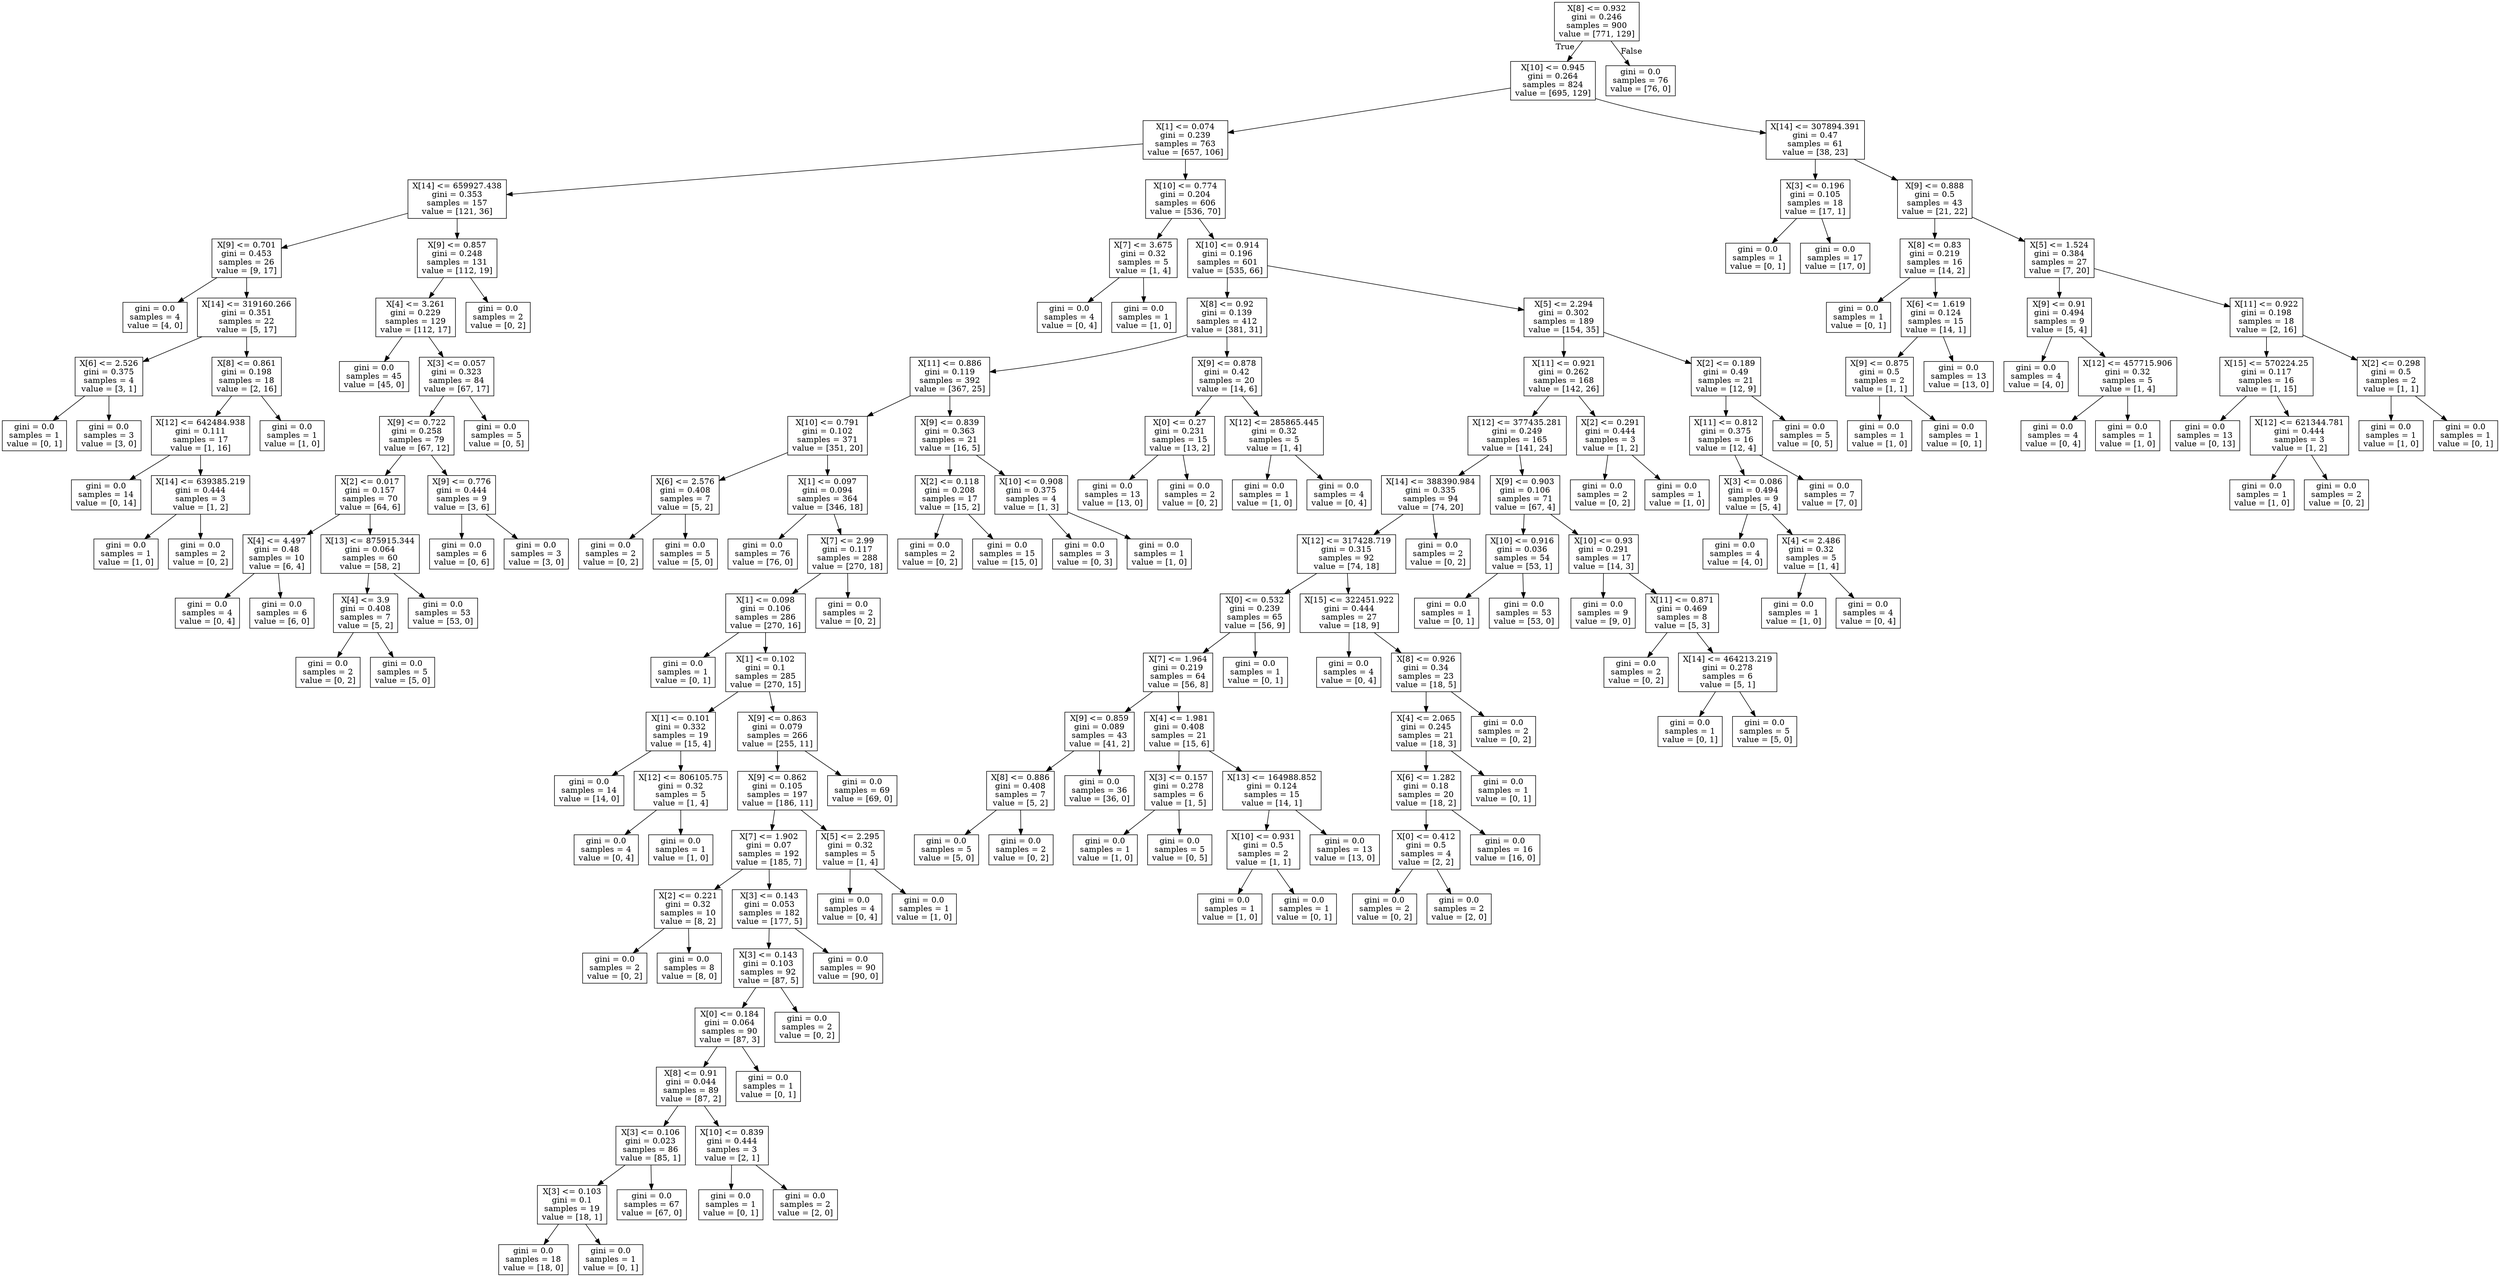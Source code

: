 digraph Tree {
node [shape=box] ;
0 [label="X[8] <= 0.932\ngini = 0.246\nsamples = 900\nvalue = [771, 129]"] ;
1 [label="X[10] <= 0.945\ngini = 0.264\nsamples = 824\nvalue = [695, 129]"] ;
0 -> 1 [labeldistance=2.5, labelangle=45, headlabel="True"] ;
2 [label="X[1] <= 0.074\ngini = 0.239\nsamples = 763\nvalue = [657, 106]"] ;
1 -> 2 ;
3 [label="X[14] <= 659927.438\ngini = 0.353\nsamples = 157\nvalue = [121, 36]"] ;
2 -> 3 ;
4 [label="X[9] <= 0.701\ngini = 0.453\nsamples = 26\nvalue = [9, 17]"] ;
3 -> 4 ;
5 [label="gini = 0.0\nsamples = 4\nvalue = [4, 0]"] ;
4 -> 5 ;
6 [label="X[14] <= 319160.266\ngini = 0.351\nsamples = 22\nvalue = [5, 17]"] ;
4 -> 6 ;
7 [label="X[6] <= 2.526\ngini = 0.375\nsamples = 4\nvalue = [3, 1]"] ;
6 -> 7 ;
8 [label="gini = 0.0\nsamples = 1\nvalue = [0, 1]"] ;
7 -> 8 ;
9 [label="gini = 0.0\nsamples = 3\nvalue = [3, 0]"] ;
7 -> 9 ;
10 [label="X[8] <= 0.861\ngini = 0.198\nsamples = 18\nvalue = [2, 16]"] ;
6 -> 10 ;
11 [label="X[12] <= 642484.938\ngini = 0.111\nsamples = 17\nvalue = [1, 16]"] ;
10 -> 11 ;
12 [label="gini = 0.0\nsamples = 14\nvalue = [0, 14]"] ;
11 -> 12 ;
13 [label="X[14] <= 639385.219\ngini = 0.444\nsamples = 3\nvalue = [1, 2]"] ;
11 -> 13 ;
14 [label="gini = 0.0\nsamples = 1\nvalue = [1, 0]"] ;
13 -> 14 ;
15 [label="gini = 0.0\nsamples = 2\nvalue = [0, 2]"] ;
13 -> 15 ;
16 [label="gini = 0.0\nsamples = 1\nvalue = [1, 0]"] ;
10 -> 16 ;
17 [label="X[9] <= 0.857\ngini = 0.248\nsamples = 131\nvalue = [112, 19]"] ;
3 -> 17 ;
18 [label="X[4] <= 3.261\ngini = 0.229\nsamples = 129\nvalue = [112, 17]"] ;
17 -> 18 ;
19 [label="gini = 0.0\nsamples = 45\nvalue = [45, 0]"] ;
18 -> 19 ;
20 [label="X[3] <= 0.057\ngini = 0.323\nsamples = 84\nvalue = [67, 17]"] ;
18 -> 20 ;
21 [label="X[9] <= 0.722\ngini = 0.258\nsamples = 79\nvalue = [67, 12]"] ;
20 -> 21 ;
22 [label="X[2] <= 0.017\ngini = 0.157\nsamples = 70\nvalue = [64, 6]"] ;
21 -> 22 ;
23 [label="X[4] <= 4.497\ngini = 0.48\nsamples = 10\nvalue = [6, 4]"] ;
22 -> 23 ;
24 [label="gini = 0.0\nsamples = 4\nvalue = [0, 4]"] ;
23 -> 24 ;
25 [label="gini = 0.0\nsamples = 6\nvalue = [6, 0]"] ;
23 -> 25 ;
26 [label="X[13] <= 875915.344\ngini = 0.064\nsamples = 60\nvalue = [58, 2]"] ;
22 -> 26 ;
27 [label="X[4] <= 3.9\ngini = 0.408\nsamples = 7\nvalue = [5, 2]"] ;
26 -> 27 ;
28 [label="gini = 0.0\nsamples = 2\nvalue = [0, 2]"] ;
27 -> 28 ;
29 [label="gini = 0.0\nsamples = 5\nvalue = [5, 0]"] ;
27 -> 29 ;
30 [label="gini = 0.0\nsamples = 53\nvalue = [53, 0]"] ;
26 -> 30 ;
31 [label="X[9] <= 0.776\ngini = 0.444\nsamples = 9\nvalue = [3, 6]"] ;
21 -> 31 ;
32 [label="gini = 0.0\nsamples = 6\nvalue = [0, 6]"] ;
31 -> 32 ;
33 [label="gini = 0.0\nsamples = 3\nvalue = [3, 0]"] ;
31 -> 33 ;
34 [label="gini = 0.0\nsamples = 5\nvalue = [0, 5]"] ;
20 -> 34 ;
35 [label="gini = 0.0\nsamples = 2\nvalue = [0, 2]"] ;
17 -> 35 ;
36 [label="X[10] <= 0.774\ngini = 0.204\nsamples = 606\nvalue = [536, 70]"] ;
2 -> 36 ;
37 [label="X[7] <= 3.675\ngini = 0.32\nsamples = 5\nvalue = [1, 4]"] ;
36 -> 37 ;
38 [label="gini = 0.0\nsamples = 4\nvalue = [0, 4]"] ;
37 -> 38 ;
39 [label="gini = 0.0\nsamples = 1\nvalue = [1, 0]"] ;
37 -> 39 ;
40 [label="X[10] <= 0.914\ngini = 0.196\nsamples = 601\nvalue = [535, 66]"] ;
36 -> 40 ;
41 [label="X[8] <= 0.92\ngini = 0.139\nsamples = 412\nvalue = [381, 31]"] ;
40 -> 41 ;
42 [label="X[11] <= 0.886\ngini = 0.119\nsamples = 392\nvalue = [367, 25]"] ;
41 -> 42 ;
43 [label="X[10] <= 0.791\ngini = 0.102\nsamples = 371\nvalue = [351, 20]"] ;
42 -> 43 ;
44 [label="X[6] <= 2.576\ngini = 0.408\nsamples = 7\nvalue = [5, 2]"] ;
43 -> 44 ;
45 [label="gini = 0.0\nsamples = 2\nvalue = [0, 2]"] ;
44 -> 45 ;
46 [label="gini = 0.0\nsamples = 5\nvalue = [5, 0]"] ;
44 -> 46 ;
47 [label="X[1] <= 0.097\ngini = 0.094\nsamples = 364\nvalue = [346, 18]"] ;
43 -> 47 ;
48 [label="gini = 0.0\nsamples = 76\nvalue = [76, 0]"] ;
47 -> 48 ;
49 [label="X[7] <= 2.99\ngini = 0.117\nsamples = 288\nvalue = [270, 18]"] ;
47 -> 49 ;
50 [label="X[1] <= 0.098\ngini = 0.106\nsamples = 286\nvalue = [270, 16]"] ;
49 -> 50 ;
51 [label="gini = 0.0\nsamples = 1\nvalue = [0, 1]"] ;
50 -> 51 ;
52 [label="X[1] <= 0.102\ngini = 0.1\nsamples = 285\nvalue = [270, 15]"] ;
50 -> 52 ;
53 [label="X[1] <= 0.101\ngini = 0.332\nsamples = 19\nvalue = [15, 4]"] ;
52 -> 53 ;
54 [label="gini = 0.0\nsamples = 14\nvalue = [14, 0]"] ;
53 -> 54 ;
55 [label="X[12] <= 806105.75\ngini = 0.32\nsamples = 5\nvalue = [1, 4]"] ;
53 -> 55 ;
56 [label="gini = 0.0\nsamples = 4\nvalue = [0, 4]"] ;
55 -> 56 ;
57 [label="gini = 0.0\nsamples = 1\nvalue = [1, 0]"] ;
55 -> 57 ;
58 [label="X[9] <= 0.863\ngini = 0.079\nsamples = 266\nvalue = [255, 11]"] ;
52 -> 58 ;
59 [label="X[9] <= 0.862\ngini = 0.105\nsamples = 197\nvalue = [186, 11]"] ;
58 -> 59 ;
60 [label="X[7] <= 1.902\ngini = 0.07\nsamples = 192\nvalue = [185, 7]"] ;
59 -> 60 ;
61 [label="X[2] <= 0.221\ngini = 0.32\nsamples = 10\nvalue = [8, 2]"] ;
60 -> 61 ;
62 [label="gini = 0.0\nsamples = 2\nvalue = [0, 2]"] ;
61 -> 62 ;
63 [label="gini = 0.0\nsamples = 8\nvalue = [8, 0]"] ;
61 -> 63 ;
64 [label="X[3] <= 0.143\ngini = 0.053\nsamples = 182\nvalue = [177, 5]"] ;
60 -> 64 ;
65 [label="X[3] <= 0.143\ngini = 0.103\nsamples = 92\nvalue = [87, 5]"] ;
64 -> 65 ;
66 [label="X[0] <= 0.184\ngini = 0.064\nsamples = 90\nvalue = [87, 3]"] ;
65 -> 66 ;
67 [label="X[8] <= 0.91\ngini = 0.044\nsamples = 89\nvalue = [87, 2]"] ;
66 -> 67 ;
68 [label="X[3] <= 0.106\ngini = 0.023\nsamples = 86\nvalue = [85, 1]"] ;
67 -> 68 ;
69 [label="X[3] <= 0.103\ngini = 0.1\nsamples = 19\nvalue = [18, 1]"] ;
68 -> 69 ;
70 [label="gini = 0.0\nsamples = 18\nvalue = [18, 0]"] ;
69 -> 70 ;
71 [label="gini = 0.0\nsamples = 1\nvalue = [0, 1]"] ;
69 -> 71 ;
72 [label="gini = 0.0\nsamples = 67\nvalue = [67, 0]"] ;
68 -> 72 ;
73 [label="X[10] <= 0.839\ngini = 0.444\nsamples = 3\nvalue = [2, 1]"] ;
67 -> 73 ;
74 [label="gini = 0.0\nsamples = 1\nvalue = [0, 1]"] ;
73 -> 74 ;
75 [label="gini = 0.0\nsamples = 2\nvalue = [2, 0]"] ;
73 -> 75 ;
76 [label="gini = 0.0\nsamples = 1\nvalue = [0, 1]"] ;
66 -> 76 ;
77 [label="gini = 0.0\nsamples = 2\nvalue = [0, 2]"] ;
65 -> 77 ;
78 [label="gini = 0.0\nsamples = 90\nvalue = [90, 0]"] ;
64 -> 78 ;
79 [label="X[5] <= 2.295\ngini = 0.32\nsamples = 5\nvalue = [1, 4]"] ;
59 -> 79 ;
80 [label="gini = 0.0\nsamples = 4\nvalue = [0, 4]"] ;
79 -> 80 ;
81 [label="gini = 0.0\nsamples = 1\nvalue = [1, 0]"] ;
79 -> 81 ;
82 [label="gini = 0.0\nsamples = 69\nvalue = [69, 0]"] ;
58 -> 82 ;
83 [label="gini = 0.0\nsamples = 2\nvalue = [0, 2]"] ;
49 -> 83 ;
84 [label="X[9] <= 0.839\ngini = 0.363\nsamples = 21\nvalue = [16, 5]"] ;
42 -> 84 ;
85 [label="X[2] <= 0.118\ngini = 0.208\nsamples = 17\nvalue = [15, 2]"] ;
84 -> 85 ;
86 [label="gini = 0.0\nsamples = 2\nvalue = [0, 2]"] ;
85 -> 86 ;
87 [label="gini = 0.0\nsamples = 15\nvalue = [15, 0]"] ;
85 -> 87 ;
88 [label="X[10] <= 0.908\ngini = 0.375\nsamples = 4\nvalue = [1, 3]"] ;
84 -> 88 ;
89 [label="gini = 0.0\nsamples = 3\nvalue = [0, 3]"] ;
88 -> 89 ;
90 [label="gini = 0.0\nsamples = 1\nvalue = [1, 0]"] ;
88 -> 90 ;
91 [label="X[9] <= 0.878\ngini = 0.42\nsamples = 20\nvalue = [14, 6]"] ;
41 -> 91 ;
92 [label="X[0] <= 0.27\ngini = 0.231\nsamples = 15\nvalue = [13, 2]"] ;
91 -> 92 ;
93 [label="gini = 0.0\nsamples = 13\nvalue = [13, 0]"] ;
92 -> 93 ;
94 [label="gini = 0.0\nsamples = 2\nvalue = [0, 2]"] ;
92 -> 94 ;
95 [label="X[12] <= 285865.445\ngini = 0.32\nsamples = 5\nvalue = [1, 4]"] ;
91 -> 95 ;
96 [label="gini = 0.0\nsamples = 1\nvalue = [1, 0]"] ;
95 -> 96 ;
97 [label="gini = 0.0\nsamples = 4\nvalue = [0, 4]"] ;
95 -> 97 ;
98 [label="X[5] <= 2.294\ngini = 0.302\nsamples = 189\nvalue = [154, 35]"] ;
40 -> 98 ;
99 [label="X[11] <= 0.921\ngini = 0.262\nsamples = 168\nvalue = [142, 26]"] ;
98 -> 99 ;
100 [label="X[12] <= 377435.281\ngini = 0.249\nsamples = 165\nvalue = [141, 24]"] ;
99 -> 100 ;
101 [label="X[14] <= 388390.984\ngini = 0.335\nsamples = 94\nvalue = [74, 20]"] ;
100 -> 101 ;
102 [label="X[12] <= 317428.719\ngini = 0.315\nsamples = 92\nvalue = [74, 18]"] ;
101 -> 102 ;
103 [label="X[0] <= 0.532\ngini = 0.239\nsamples = 65\nvalue = [56, 9]"] ;
102 -> 103 ;
104 [label="X[7] <= 1.964\ngini = 0.219\nsamples = 64\nvalue = [56, 8]"] ;
103 -> 104 ;
105 [label="X[9] <= 0.859\ngini = 0.089\nsamples = 43\nvalue = [41, 2]"] ;
104 -> 105 ;
106 [label="X[8] <= 0.886\ngini = 0.408\nsamples = 7\nvalue = [5, 2]"] ;
105 -> 106 ;
107 [label="gini = 0.0\nsamples = 5\nvalue = [5, 0]"] ;
106 -> 107 ;
108 [label="gini = 0.0\nsamples = 2\nvalue = [0, 2]"] ;
106 -> 108 ;
109 [label="gini = 0.0\nsamples = 36\nvalue = [36, 0]"] ;
105 -> 109 ;
110 [label="X[4] <= 1.981\ngini = 0.408\nsamples = 21\nvalue = [15, 6]"] ;
104 -> 110 ;
111 [label="X[3] <= 0.157\ngini = 0.278\nsamples = 6\nvalue = [1, 5]"] ;
110 -> 111 ;
112 [label="gini = 0.0\nsamples = 1\nvalue = [1, 0]"] ;
111 -> 112 ;
113 [label="gini = 0.0\nsamples = 5\nvalue = [0, 5]"] ;
111 -> 113 ;
114 [label="X[13] <= 164988.852\ngini = 0.124\nsamples = 15\nvalue = [14, 1]"] ;
110 -> 114 ;
115 [label="X[10] <= 0.931\ngini = 0.5\nsamples = 2\nvalue = [1, 1]"] ;
114 -> 115 ;
116 [label="gini = 0.0\nsamples = 1\nvalue = [1, 0]"] ;
115 -> 116 ;
117 [label="gini = 0.0\nsamples = 1\nvalue = [0, 1]"] ;
115 -> 117 ;
118 [label="gini = 0.0\nsamples = 13\nvalue = [13, 0]"] ;
114 -> 118 ;
119 [label="gini = 0.0\nsamples = 1\nvalue = [0, 1]"] ;
103 -> 119 ;
120 [label="X[15] <= 322451.922\ngini = 0.444\nsamples = 27\nvalue = [18, 9]"] ;
102 -> 120 ;
121 [label="gini = 0.0\nsamples = 4\nvalue = [0, 4]"] ;
120 -> 121 ;
122 [label="X[8] <= 0.926\ngini = 0.34\nsamples = 23\nvalue = [18, 5]"] ;
120 -> 122 ;
123 [label="X[4] <= 2.065\ngini = 0.245\nsamples = 21\nvalue = [18, 3]"] ;
122 -> 123 ;
124 [label="X[6] <= 1.282\ngini = 0.18\nsamples = 20\nvalue = [18, 2]"] ;
123 -> 124 ;
125 [label="X[0] <= 0.412\ngini = 0.5\nsamples = 4\nvalue = [2, 2]"] ;
124 -> 125 ;
126 [label="gini = 0.0\nsamples = 2\nvalue = [0, 2]"] ;
125 -> 126 ;
127 [label="gini = 0.0\nsamples = 2\nvalue = [2, 0]"] ;
125 -> 127 ;
128 [label="gini = 0.0\nsamples = 16\nvalue = [16, 0]"] ;
124 -> 128 ;
129 [label="gini = 0.0\nsamples = 1\nvalue = [0, 1]"] ;
123 -> 129 ;
130 [label="gini = 0.0\nsamples = 2\nvalue = [0, 2]"] ;
122 -> 130 ;
131 [label="gini = 0.0\nsamples = 2\nvalue = [0, 2]"] ;
101 -> 131 ;
132 [label="X[9] <= 0.903\ngini = 0.106\nsamples = 71\nvalue = [67, 4]"] ;
100 -> 132 ;
133 [label="X[10] <= 0.916\ngini = 0.036\nsamples = 54\nvalue = [53, 1]"] ;
132 -> 133 ;
134 [label="gini = 0.0\nsamples = 1\nvalue = [0, 1]"] ;
133 -> 134 ;
135 [label="gini = 0.0\nsamples = 53\nvalue = [53, 0]"] ;
133 -> 135 ;
136 [label="X[10] <= 0.93\ngini = 0.291\nsamples = 17\nvalue = [14, 3]"] ;
132 -> 136 ;
137 [label="gini = 0.0\nsamples = 9\nvalue = [9, 0]"] ;
136 -> 137 ;
138 [label="X[11] <= 0.871\ngini = 0.469\nsamples = 8\nvalue = [5, 3]"] ;
136 -> 138 ;
139 [label="gini = 0.0\nsamples = 2\nvalue = [0, 2]"] ;
138 -> 139 ;
140 [label="X[14] <= 464213.219\ngini = 0.278\nsamples = 6\nvalue = [5, 1]"] ;
138 -> 140 ;
141 [label="gini = 0.0\nsamples = 1\nvalue = [0, 1]"] ;
140 -> 141 ;
142 [label="gini = 0.0\nsamples = 5\nvalue = [5, 0]"] ;
140 -> 142 ;
143 [label="X[2] <= 0.291\ngini = 0.444\nsamples = 3\nvalue = [1, 2]"] ;
99 -> 143 ;
144 [label="gini = 0.0\nsamples = 2\nvalue = [0, 2]"] ;
143 -> 144 ;
145 [label="gini = 0.0\nsamples = 1\nvalue = [1, 0]"] ;
143 -> 145 ;
146 [label="X[2] <= 0.189\ngini = 0.49\nsamples = 21\nvalue = [12, 9]"] ;
98 -> 146 ;
147 [label="X[11] <= 0.812\ngini = 0.375\nsamples = 16\nvalue = [12, 4]"] ;
146 -> 147 ;
148 [label="X[3] <= 0.086\ngini = 0.494\nsamples = 9\nvalue = [5, 4]"] ;
147 -> 148 ;
149 [label="gini = 0.0\nsamples = 4\nvalue = [4, 0]"] ;
148 -> 149 ;
150 [label="X[4] <= 2.486\ngini = 0.32\nsamples = 5\nvalue = [1, 4]"] ;
148 -> 150 ;
151 [label="gini = 0.0\nsamples = 1\nvalue = [1, 0]"] ;
150 -> 151 ;
152 [label="gini = 0.0\nsamples = 4\nvalue = [0, 4]"] ;
150 -> 152 ;
153 [label="gini = 0.0\nsamples = 7\nvalue = [7, 0]"] ;
147 -> 153 ;
154 [label="gini = 0.0\nsamples = 5\nvalue = [0, 5]"] ;
146 -> 154 ;
155 [label="X[14] <= 307894.391\ngini = 0.47\nsamples = 61\nvalue = [38, 23]"] ;
1 -> 155 ;
156 [label="X[3] <= 0.196\ngini = 0.105\nsamples = 18\nvalue = [17, 1]"] ;
155 -> 156 ;
157 [label="gini = 0.0\nsamples = 1\nvalue = [0, 1]"] ;
156 -> 157 ;
158 [label="gini = 0.0\nsamples = 17\nvalue = [17, 0]"] ;
156 -> 158 ;
159 [label="X[9] <= 0.888\ngini = 0.5\nsamples = 43\nvalue = [21, 22]"] ;
155 -> 159 ;
160 [label="X[8] <= 0.83\ngini = 0.219\nsamples = 16\nvalue = [14, 2]"] ;
159 -> 160 ;
161 [label="gini = 0.0\nsamples = 1\nvalue = [0, 1]"] ;
160 -> 161 ;
162 [label="X[6] <= 1.619\ngini = 0.124\nsamples = 15\nvalue = [14, 1]"] ;
160 -> 162 ;
163 [label="X[9] <= 0.875\ngini = 0.5\nsamples = 2\nvalue = [1, 1]"] ;
162 -> 163 ;
164 [label="gini = 0.0\nsamples = 1\nvalue = [1, 0]"] ;
163 -> 164 ;
165 [label="gini = 0.0\nsamples = 1\nvalue = [0, 1]"] ;
163 -> 165 ;
166 [label="gini = 0.0\nsamples = 13\nvalue = [13, 0]"] ;
162 -> 166 ;
167 [label="X[5] <= 1.524\ngini = 0.384\nsamples = 27\nvalue = [7, 20]"] ;
159 -> 167 ;
168 [label="X[9] <= 0.91\ngini = 0.494\nsamples = 9\nvalue = [5, 4]"] ;
167 -> 168 ;
169 [label="gini = 0.0\nsamples = 4\nvalue = [4, 0]"] ;
168 -> 169 ;
170 [label="X[12] <= 457715.906\ngini = 0.32\nsamples = 5\nvalue = [1, 4]"] ;
168 -> 170 ;
171 [label="gini = 0.0\nsamples = 4\nvalue = [0, 4]"] ;
170 -> 171 ;
172 [label="gini = 0.0\nsamples = 1\nvalue = [1, 0]"] ;
170 -> 172 ;
173 [label="X[11] <= 0.922\ngini = 0.198\nsamples = 18\nvalue = [2, 16]"] ;
167 -> 173 ;
174 [label="X[15] <= 570224.25\ngini = 0.117\nsamples = 16\nvalue = [1, 15]"] ;
173 -> 174 ;
175 [label="gini = 0.0\nsamples = 13\nvalue = [0, 13]"] ;
174 -> 175 ;
176 [label="X[12] <= 621344.781\ngini = 0.444\nsamples = 3\nvalue = [1, 2]"] ;
174 -> 176 ;
177 [label="gini = 0.0\nsamples = 1\nvalue = [1, 0]"] ;
176 -> 177 ;
178 [label="gini = 0.0\nsamples = 2\nvalue = [0, 2]"] ;
176 -> 178 ;
179 [label="X[2] <= 0.298\ngini = 0.5\nsamples = 2\nvalue = [1, 1]"] ;
173 -> 179 ;
180 [label="gini = 0.0\nsamples = 1\nvalue = [1, 0]"] ;
179 -> 180 ;
181 [label="gini = 0.0\nsamples = 1\nvalue = [0, 1]"] ;
179 -> 181 ;
182 [label="gini = 0.0\nsamples = 76\nvalue = [76, 0]"] ;
0 -> 182 [labeldistance=2.5, labelangle=-45, headlabel="False"] ;
}